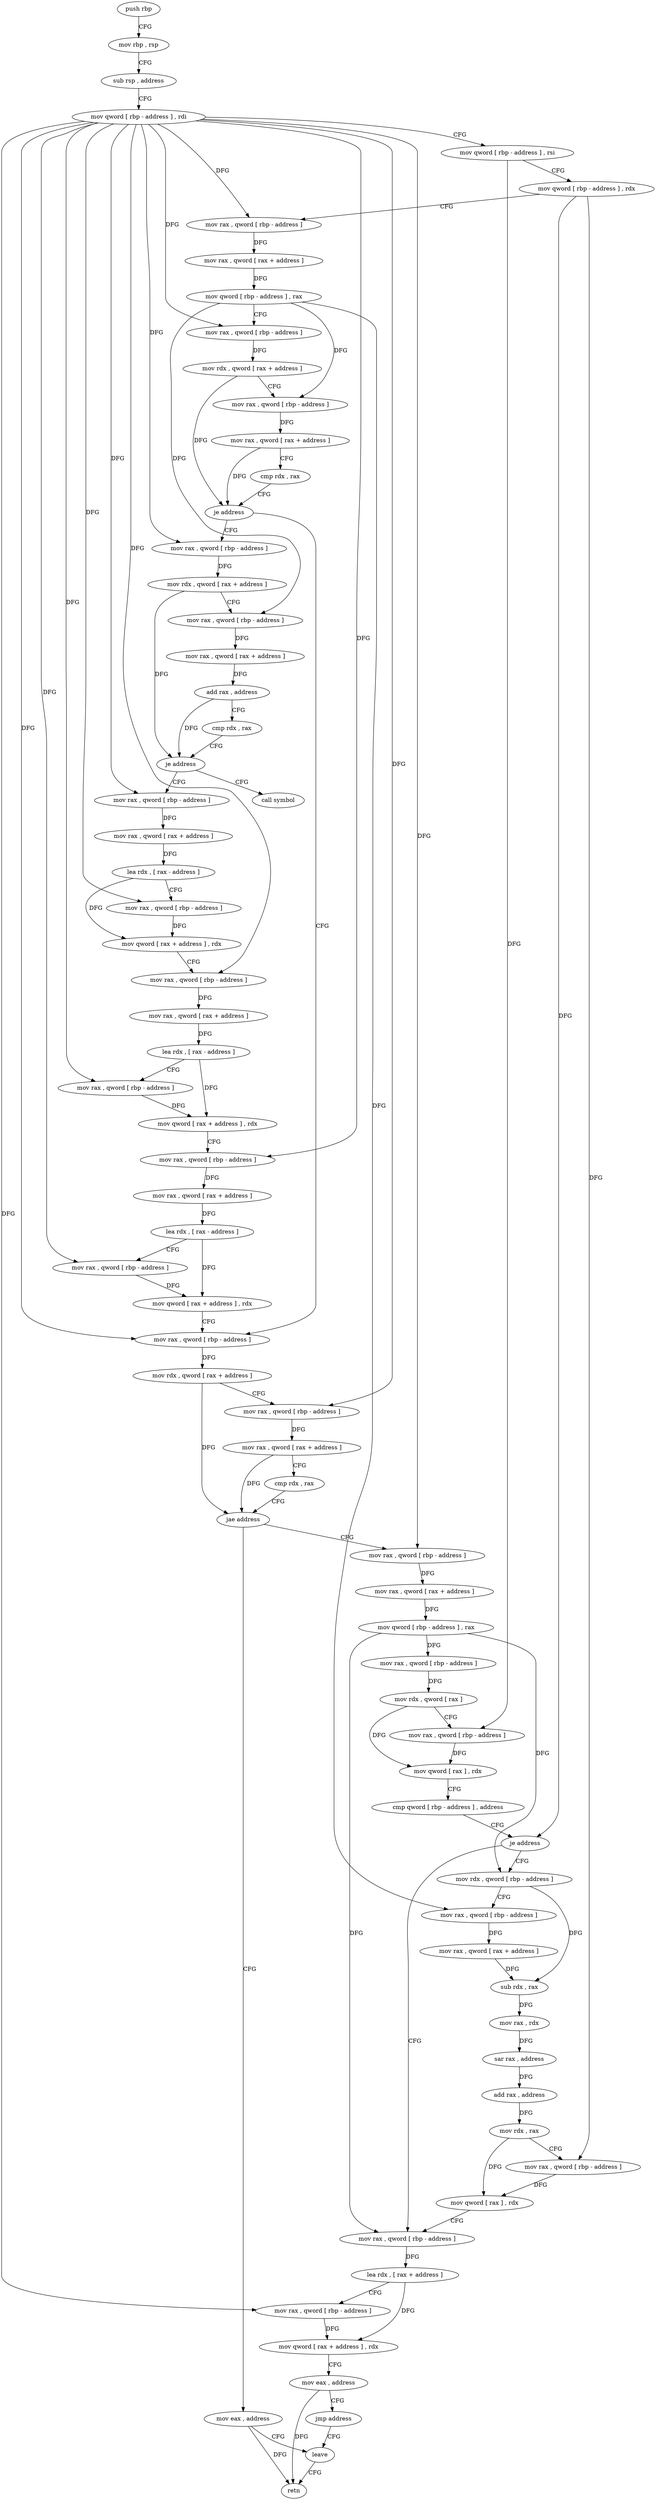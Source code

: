digraph "func" {
"195161" [label = "push rbp" ]
"195162" [label = "mov rbp , rsp" ]
"195165" [label = "sub rsp , address" ]
"195169" [label = "mov qword [ rbp - address ] , rdi" ]
"195173" [label = "mov qword [ rbp - address ] , rsi" ]
"195177" [label = "mov qword [ rbp - address ] , rdx" ]
"195181" [label = "mov rax , qword [ rbp - address ]" ]
"195185" [label = "mov rax , qword [ rax + address ]" ]
"195189" [label = "mov qword [ rbp - address ] , rax" ]
"195193" [label = "mov rax , qword [ rbp - address ]" ]
"195197" [label = "mov rdx , qword [ rax + address ]" ]
"195201" [label = "mov rax , qword [ rbp - address ]" ]
"195205" [label = "mov rax , qword [ rax + address ]" ]
"195209" [label = "cmp rdx , rax" ]
"195212" [label = "je address" ]
"195304" [label = "mov rax , qword [ rbp - address ]" ]
"195214" [label = "mov rax , qword [ rbp - address ]" ]
"195308" [label = "mov rdx , qword [ rax + address ]" ]
"195312" [label = "mov rax , qword [ rbp - address ]" ]
"195316" [label = "mov rax , qword [ rax + address ]" ]
"195320" [label = "cmp rdx , rax" ]
"195323" [label = "jae address" ]
"195417" [label = "mov eax , address" ]
"195325" [label = "mov rax , qword [ rbp - address ]" ]
"195218" [label = "mov rdx , qword [ rax + address ]" ]
"195222" [label = "mov rax , qword [ rbp - address ]" ]
"195226" [label = "mov rax , qword [ rax + address ]" ]
"195230" [label = "add rax , address" ]
"195234" [label = "cmp rdx , rax" ]
"195237" [label = "je address" ]
"195244" [label = "mov rax , qword [ rbp - address ]" ]
"195239" [label = "call symbol" ]
"195422" [label = "leave" ]
"195329" [label = "mov rax , qword [ rax + address ]" ]
"195333" [label = "mov qword [ rbp - address ] , rax" ]
"195337" [label = "mov rax , qword [ rbp - address ]" ]
"195341" [label = "mov rdx , qword [ rax ]" ]
"195344" [label = "mov rax , qword [ rbp - address ]" ]
"195348" [label = "mov qword [ rax ] , rdx" ]
"195351" [label = "cmp qword [ rbp - address ] , address" ]
"195356" [label = "je address" ]
"195394" [label = "mov rax , qword [ rbp - address ]" ]
"195358" [label = "mov rdx , qword [ rbp - address ]" ]
"195248" [label = "mov rax , qword [ rax + address ]" ]
"195252" [label = "lea rdx , [ rax - address ]" ]
"195256" [label = "mov rax , qword [ rbp - address ]" ]
"195260" [label = "mov qword [ rax + address ] , rdx" ]
"195264" [label = "mov rax , qword [ rbp - address ]" ]
"195268" [label = "mov rax , qword [ rax + address ]" ]
"195272" [label = "lea rdx , [ rax - address ]" ]
"195276" [label = "mov rax , qword [ rbp - address ]" ]
"195280" [label = "mov qword [ rax + address ] , rdx" ]
"195284" [label = "mov rax , qword [ rbp - address ]" ]
"195288" [label = "mov rax , qword [ rax + address ]" ]
"195292" [label = "lea rdx , [ rax - address ]" ]
"195296" [label = "mov rax , qword [ rbp - address ]" ]
"195300" [label = "mov qword [ rax + address ] , rdx" ]
"195398" [label = "lea rdx , [ rax + address ]" ]
"195402" [label = "mov rax , qword [ rbp - address ]" ]
"195406" [label = "mov qword [ rax + address ] , rdx" ]
"195410" [label = "mov eax , address" ]
"195415" [label = "jmp address" ]
"195362" [label = "mov rax , qword [ rbp - address ]" ]
"195366" [label = "mov rax , qword [ rax + address ]" ]
"195370" [label = "sub rdx , rax" ]
"195373" [label = "mov rax , rdx" ]
"195376" [label = "sar rax , address" ]
"195380" [label = "add rax , address" ]
"195384" [label = "mov rdx , rax" ]
"195387" [label = "mov rax , qword [ rbp - address ]" ]
"195391" [label = "mov qword [ rax ] , rdx" ]
"195423" [label = "retn" ]
"195161" -> "195162" [ label = "CFG" ]
"195162" -> "195165" [ label = "CFG" ]
"195165" -> "195169" [ label = "CFG" ]
"195169" -> "195173" [ label = "CFG" ]
"195169" -> "195181" [ label = "DFG" ]
"195169" -> "195193" [ label = "DFG" ]
"195169" -> "195304" [ label = "DFG" ]
"195169" -> "195312" [ label = "DFG" ]
"195169" -> "195214" [ label = "DFG" ]
"195169" -> "195325" [ label = "DFG" ]
"195169" -> "195244" [ label = "DFG" ]
"195169" -> "195256" [ label = "DFG" ]
"195169" -> "195264" [ label = "DFG" ]
"195169" -> "195276" [ label = "DFG" ]
"195169" -> "195284" [ label = "DFG" ]
"195169" -> "195296" [ label = "DFG" ]
"195169" -> "195402" [ label = "DFG" ]
"195173" -> "195177" [ label = "CFG" ]
"195173" -> "195344" [ label = "DFG" ]
"195177" -> "195181" [ label = "CFG" ]
"195177" -> "195356" [ label = "DFG" ]
"195177" -> "195387" [ label = "DFG" ]
"195181" -> "195185" [ label = "DFG" ]
"195185" -> "195189" [ label = "DFG" ]
"195189" -> "195193" [ label = "CFG" ]
"195189" -> "195201" [ label = "DFG" ]
"195189" -> "195222" [ label = "DFG" ]
"195189" -> "195362" [ label = "DFG" ]
"195193" -> "195197" [ label = "DFG" ]
"195197" -> "195201" [ label = "CFG" ]
"195197" -> "195212" [ label = "DFG" ]
"195201" -> "195205" [ label = "DFG" ]
"195205" -> "195209" [ label = "CFG" ]
"195205" -> "195212" [ label = "DFG" ]
"195209" -> "195212" [ label = "CFG" ]
"195212" -> "195304" [ label = "CFG" ]
"195212" -> "195214" [ label = "CFG" ]
"195304" -> "195308" [ label = "DFG" ]
"195214" -> "195218" [ label = "DFG" ]
"195308" -> "195312" [ label = "CFG" ]
"195308" -> "195323" [ label = "DFG" ]
"195312" -> "195316" [ label = "DFG" ]
"195316" -> "195320" [ label = "CFG" ]
"195316" -> "195323" [ label = "DFG" ]
"195320" -> "195323" [ label = "CFG" ]
"195323" -> "195417" [ label = "CFG" ]
"195323" -> "195325" [ label = "CFG" ]
"195417" -> "195422" [ label = "CFG" ]
"195417" -> "195423" [ label = "DFG" ]
"195325" -> "195329" [ label = "DFG" ]
"195218" -> "195222" [ label = "CFG" ]
"195218" -> "195237" [ label = "DFG" ]
"195222" -> "195226" [ label = "DFG" ]
"195226" -> "195230" [ label = "DFG" ]
"195230" -> "195234" [ label = "CFG" ]
"195230" -> "195237" [ label = "DFG" ]
"195234" -> "195237" [ label = "CFG" ]
"195237" -> "195244" [ label = "CFG" ]
"195237" -> "195239" [ label = "CFG" ]
"195244" -> "195248" [ label = "DFG" ]
"195422" -> "195423" [ label = "CFG" ]
"195329" -> "195333" [ label = "DFG" ]
"195333" -> "195337" [ label = "DFG" ]
"195333" -> "195394" [ label = "DFG" ]
"195333" -> "195358" [ label = "DFG" ]
"195337" -> "195341" [ label = "DFG" ]
"195341" -> "195344" [ label = "CFG" ]
"195341" -> "195348" [ label = "DFG" ]
"195344" -> "195348" [ label = "DFG" ]
"195348" -> "195351" [ label = "CFG" ]
"195351" -> "195356" [ label = "CFG" ]
"195356" -> "195394" [ label = "CFG" ]
"195356" -> "195358" [ label = "CFG" ]
"195394" -> "195398" [ label = "DFG" ]
"195358" -> "195362" [ label = "CFG" ]
"195358" -> "195370" [ label = "DFG" ]
"195248" -> "195252" [ label = "DFG" ]
"195252" -> "195256" [ label = "CFG" ]
"195252" -> "195260" [ label = "DFG" ]
"195256" -> "195260" [ label = "DFG" ]
"195260" -> "195264" [ label = "CFG" ]
"195264" -> "195268" [ label = "DFG" ]
"195268" -> "195272" [ label = "DFG" ]
"195272" -> "195276" [ label = "CFG" ]
"195272" -> "195280" [ label = "DFG" ]
"195276" -> "195280" [ label = "DFG" ]
"195280" -> "195284" [ label = "CFG" ]
"195284" -> "195288" [ label = "DFG" ]
"195288" -> "195292" [ label = "DFG" ]
"195292" -> "195296" [ label = "CFG" ]
"195292" -> "195300" [ label = "DFG" ]
"195296" -> "195300" [ label = "DFG" ]
"195300" -> "195304" [ label = "CFG" ]
"195398" -> "195402" [ label = "CFG" ]
"195398" -> "195406" [ label = "DFG" ]
"195402" -> "195406" [ label = "DFG" ]
"195406" -> "195410" [ label = "CFG" ]
"195410" -> "195415" [ label = "CFG" ]
"195410" -> "195423" [ label = "DFG" ]
"195415" -> "195422" [ label = "CFG" ]
"195362" -> "195366" [ label = "DFG" ]
"195366" -> "195370" [ label = "DFG" ]
"195370" -> "195373" [ label = "DFG" ]
"195373" -> "195376" [ label = "DFG" ]
"195376" -> "195380" [ label = "DFG" ]
"195380" -> "195384" [ label = "DFG" ]
"195384" -> "195387" [ label = "CFG" ]
"195384" -> "195391" [ label = "DFG" ]
"195387" -> "195391" [ label = "DFG" ]
"195391" -> "195394" [ label = "CFG" ]
}

